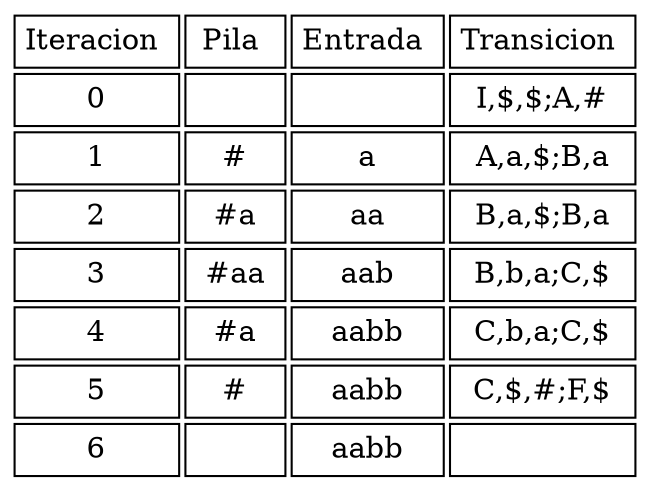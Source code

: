 digraph AP1{
node[style="filled", shape=circle, fillcolor="white"];
rankdir=LR;
tf [shape=none, margin=0, 
label=<<TABLE BORDER="0" CELLBORDER="1" CELLSPACING="3" CELLPADDING="4">
<TR>
<TD>Iteracion </TD>
<TD>Pila </TD>
<TD>Entrada </TD>
<TD>Transicion </TD>
</TR>
<TR>
<TD> 0 </TD>
<TD>  </TD>
<TD>  </TD>
<TD> I,$,$;A,# </TD>
</TR>
<TR>
<TD> 1 </TD>
<TD> # </TD>
<TD> a </TD>
<TD> A,a,$;B,a </TD>
</TR>
<TR>
<TD> 2 </TD>
<TD> #a </TD>
<TD> aa </TD>
<TD> B,a,$;B,a </TD>
</TR>
<TR>
<TD> 3 </TD>
<TD> #aa </TD>
<TD> aab </TD>
<TD> B,b,a;C,$ </TD>
</TR>
<TR>
<TD> 4 </TD>
<TD> #a </TD>
<TD> aabb </TD>
<TD> C,b,a;C,$ </TD>
</TR>
<TR>
<TD> 5 </TD>
<TD> # </TD>
<TD> aabb </TD>
<TD> C,$,#;F,$ </TD>
</TR>
<TR>
<TD>6</TD>
<TD> </TD>
<TD>aabb</TD>
<TD> </TD>
</TR>
</TABLE>>]
}